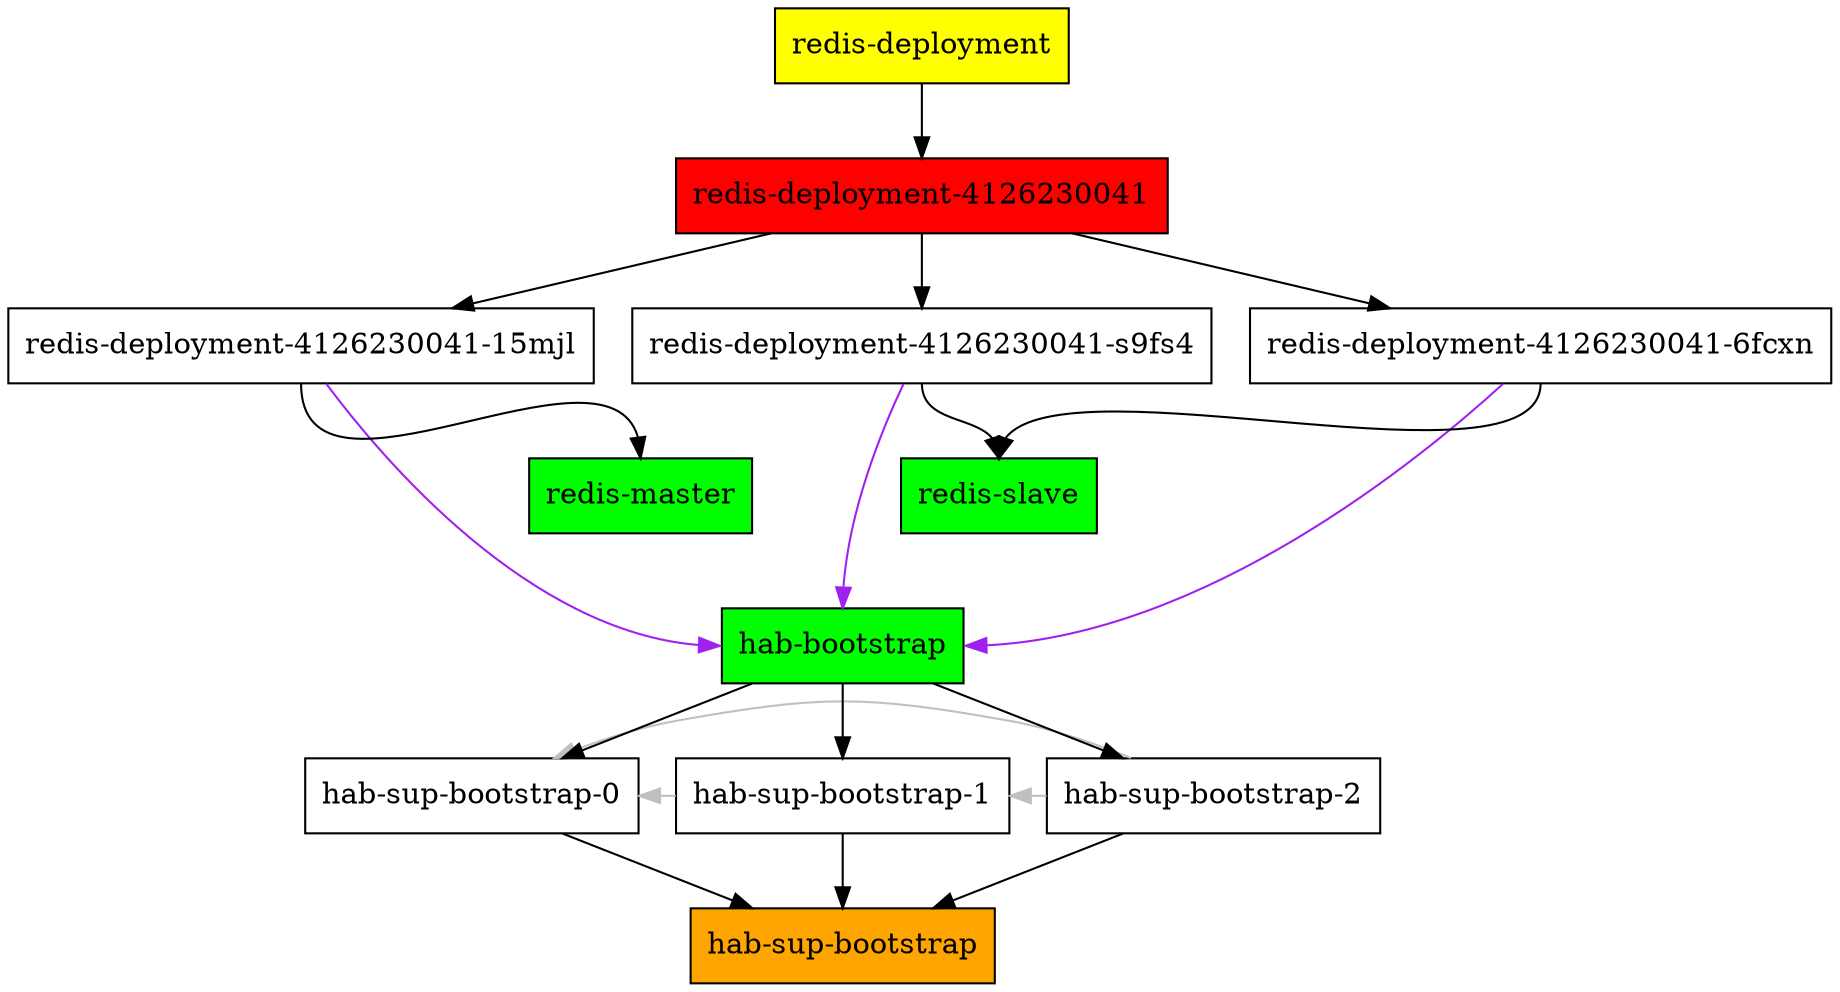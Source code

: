 digraph statefulset {
   pod_0 [label="hab-sup-bootstrap-0", shape=rect];
   pod_1 [label="hab-sup-bootstrap-1", shape=rect];
   pod_2 [label="hab-sup-bootstrap-2", shape=rect];
   pod_3 [label="redis-deployment-4126230041-15mjl", shape=rect];
   pod_4 [label="redis-deployment-4126230041-6fcxn", shape=rect];
   pod_5 [label="redis-deployment-4126230041-s9fs4", shape=rect];
   replica_set_0 [label="redis-deployment-4126230041", shape=rect, style=filled, fillcolor=red];replica_set_0 -> pod_3;
   replica_set_0 -> pod_4;
   replica_set_0 -> pod_5;
   service0 [label="hab-bootstrap", shape=rect, style=filled, fillcolor=green];
   service0 -> pod_0;
   service0 -> pod_1;
   service0 -> pod_2;
   service2 [label="redis-master", shape=rect, style=filled, fillcolor=green];
   service3 [label="redis-slave", shape=rect, style=filled, fillcolor=green];
   deployment0 [label="redis-deployment", shape=rect, style=filled, fillcolor=yellow];deployment0 -> replica_set_0
     statefulset0 [label="hab-sup-bootstrap", shape=rect, style=filled, fillcolor=orange,tooltip="statefulset"];
   pod_0 -> statefulset0;
   pod_1 -> statefulset0;
   pod_2 -> statefulset0;

   pod_3 -> service2 [tailport="s" headport="n"];
   pod_4 -> service3 [tailport="s" headport="n"];
   pod_5 -> service3 [tailport="s" headport="n"];

   pod_3 -> service0 [color="purple", headport="w"];
   pod_4 -> service0 [color="purple", headport="e"];
   pod_5 -> service0 [color="purple", headport="n"];

   service2 -> service0 [style=invis]; 
   service3 -> service0 [style=invis];

   pod_1 -> pod_0 [color="grey" constraint=false];
   pod_2 -> pod_0 [color="grey" constraint=false];
   pod_2 -> pod_1 [color="grey" constraint=false];
 }
